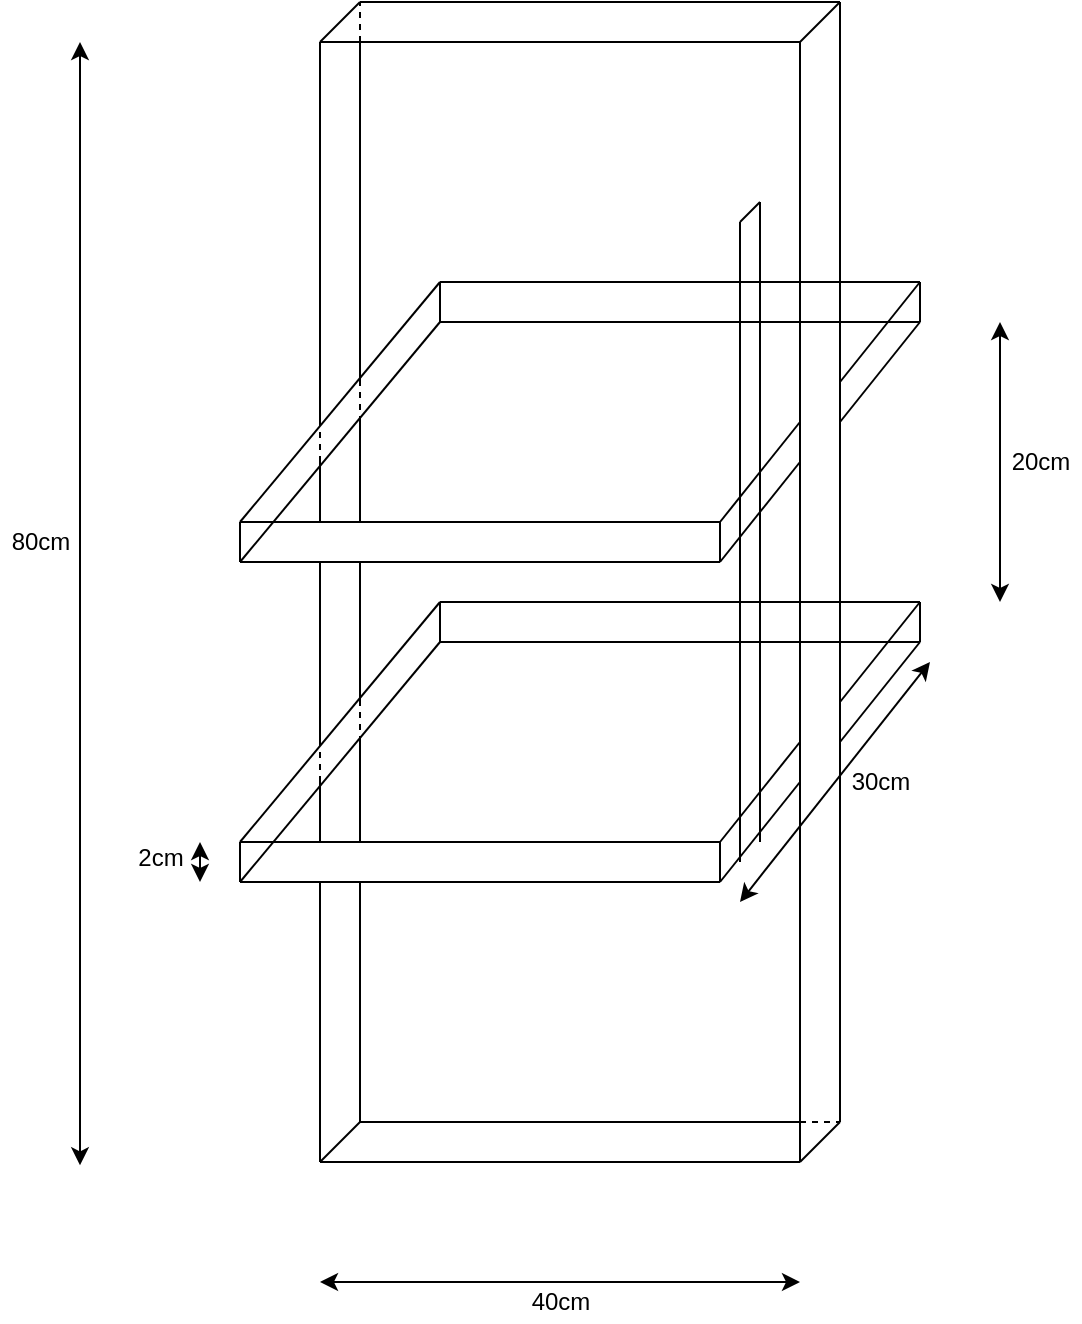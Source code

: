 <mxfile version="14.5.4" type="device"><diagram id="6JYmRKp4iEJ8yy-SfanK" name="Page-1"><mxGraphModel dx="723" dy="421" grid="1" gridSize="10" guides="1" tooltips="1" connect="1" arrows="1" fold="1" page="1" pageScale="1" pageWidth="850" pageHeight="1100" math="0" shadow="0"><root><mxCell id="0"/><mxCell id="1" parent="0"/><mxCell id="NDBfSo2iBZJsnqeshLes-1" value="" style="endArrow=none;html=1;" edge="1" parent="1"><mxGeometry width="50" height="50" relative="1" as="geometry"><mxPoint x="200" y="250" as="sourcePoint"/><mxPoint x="200" y="60" as="targetPoint"/></mxGeometry></mxCell><mxCell id="NDBfSo2iBZJsnqeshLes-2" value="" style="endArrow=none;html=1;" edge="1" parent="1"><mxGeometry width="50" height="50" relative="1" as="geometry"><mxPoint x="440" y="620" as="sourcePoint"/><mxPoint x="440" y="60" as="targetPoint"/></mxGeometry></mxCell><mxCell id="NDBfSo2iBZJsnqeshLes-3" value="" style="endArrow=none;html=1;" edge="1" parent="1"><mxGeometry width="50" height="50" relative="1" as="geometry"><mxPoint x="220" y="230" as="sourcePoint"/><mxPoint x="220" y="60" as="targetPoint"/></mxGeometry></mxCell><mxCell id="NDBfSo2iBZJsnqeshLes-4" value="" style="endArrow=none;html=1;" edge="1" parent="1"><mxGeometry width="50" height="50" relative="1" as="geometry"><mxPoint x="460" y="600" as="sourcePoint"/><mxPoint x="460" y="40" as="targetPoint"/></mxGeometry></mxCell><mxCell id="NDBfSo2iBZJsnqeshLes-5" value="" style="endArrow=none;html=1;" edge="1" parent="1"><mxGeometry width="50" height="50" relative="1" as="geometry"><mxPoint x="200" y="60" as="sourcePoint"/><mxPoint x="220" y="40" as="targetPoint"/></mxGeometry></mxCell><mxCell id="NDBfSo2iBZJsnqeshLes-8" value="" style="endArrow=none;html=1;" edge="1" parent="1"><mxGeometry width="50" height="50" relative="1" as="geometry"><mxPoint x="440" y="60" as="sourcePoint"/><mxPoint x="460" y="40" as="targetPoint"/></mxGeometry></mxCell><mxCell id="NDBfSo2iBZJsnqeshLes-9" value="" style="endArrow=none;html=1;" edge="1" parent="1"><mxGeometry width="50" height="50" relative="1" as="geometry"><mxPoint x="200" y="620" as="sourcePoint"/><mxPoint x="440" y="620" as="targetPoint"/></mxGeometry></mxCell><mxCell id="NDBfSo2iBZJsnqeshLes-10" value="" style="endArrow=none;html=1;" edge="1" parent="1"><mxGeometry width="50" height="50" relative="1" as="geometry"><mxPoint x="200" y="620" as="sourcePoint"/><mxPoint x="220" y="600" as="targetPoint"/></mxGeometry></mxCell><mxCell id="NDBfSo2iBZJsnqeshLes-11" value="" style="endArrow=none;html=1;" edge="1" parent="1"><mxGeometry width="50" height="50" relative="1" as="geometry"><mxPoint x="440" y="620" as="sourcePoint"/><mxPoint x="460" y="600" as="targetPoint"/></mxGeometry></mxCell><mxCell id="NDBfSo2iBZJsnqeshLes-12" value="" style="endArrow=none;html=1;" edge="1" parent="1"><mxGeometry width="50" height="50" relative="1" as="geometry"><mxPoint x="220" y="600" as="sourcePoint"/><mxPoint x="440" y="600" as="targetPoint"/></mxGeometry></mxCell><mxCell id="NDBfSo2iBZJsnqeshLes-14" value="" style="endArrow=none;html=1;" edge="1" parent="1"><mxGeometry width="50" height="50" relative="1" as="geometry"><mxPoint x="200" y="60" as="sourcePoint"/><mxPoint x="440" y="60" as="targetPoint"/></mxGeometry></mxCell><mxCell id="NDBfSo2iBZJsnqeshLes-15" value="" style="endArrow=none;html=1;" edge="1" parent="1"><mxGeometry width="50" height="50" relative="1" as="geometry"><mxPoint x="220" y="40" as="sourcePoint"/><mxPoint x="460" y="40" as="targetPoint"/></mxGeometry></mxCell><mxCell id="NDBfSo2iBZJsnqeshLes-16" value="" style="endArrow=none;html=1;" edge="1" parent="1"><mxGeometry width="50" height="50" relative="1" as="geometry"><mxPoint x="260" y="200" as="sourcePoint"/><mxPoint x="500" y="200" as="targetPoint"/></mxGeometry></mxCell><mxCell id="NDBfSo2iBZJsnqeshLes-17" value="" style="endArrow=none;html=1;" edge="1" parent="1"><mxGeometry width="50" height="50" relative="1" as="geometry"><mxPoint x="160" y="320" as="sourcePoint"/><mxPoint x="400" y="320" as="targetPoint"/></mxGeometry></mxCell><mxCell id="NDBfSo2iBZJsnqeshLes-18" value="" style="endArrow=none;html=1;" edge="1" parent="1"><mxGeometry width="50" height="50" relative="1" as="geometry"><mxPoint x="160" y="320" as="sourcePoint"/><mxPoint x="260" y="200" as="targetPoint"/></mxGeometry></mxCell><mxCell id="NDBfSo2iBZJsnqeshLes-19" value="" style="endArrow=none;html=1;" edge="1" parent="1"><mxGeometry width="50" height="50" relative="1" as="geometry"><mxPoint x="460" y="250" as="sourcePoint"/><mxPoint x="500" y="200" as="targetPoint"/></mxGeometry></mxCell><mxCell id="NDBfSo2iBZJsnqeshLes-20" value="" style="endArrow=none;html=1;" edge="1" parent="1"><mxGeometry width="50" height="50" relative="1" as="geometry"><mxPoint x="260" y="180" as="sourcePoint"/><mxPoint x="500" y="180" as="targetPoint"/></mxGeometry></mxCell><mxCell id="NDBfSo2iBZJsnqeshLes-21" value="" style="endArrow=none;html=1;" edge="1" parent="1"><mxGeometry width="50" height="50" relative="1" as="geometry"><mxPoint x="160" y="300" as="sourcePoint"/><mxPoint x="400" y="300" as="targetPoint"/></mxGeometry></mxCell><mxCell id="NDBfSo2iBZJsnqeshLes-22" value="" style="endArrow=none;html=1;" edge="1" parent="1"><mxGeometry width="50" height="50" relative="1" as="geometry"><mxPoint x="500" y="180" as="sourcePoint"/><mxPoint x="500" y="200" as="targetPoint"/></mxGeometry></mxCell><mxCell id="NDBfSo2iBZJsnqeshLes-23" value="" style="endArrow=none;html=1;" edge="1" parent="1"><mxGeometry width="50" height="50" relative="1" as="geometry"><mxPoint x="460" y="230" as="sourcePoint"/><mxPoint x="500" y="180" as="targetPoint"/></mxGeometry></mxCell><mxCell id="NDBfSo2iBZJsnqeshLes-24" value="" style="endArrow=none;html=1;" edge="1" parent="1"><mxGeometry width="50" height="50" relative="1" as="geometry"><mxPoint x="260" y="180" as="sourcePoint"/><mxPoint x="260" y="200" as="targetPoint"/></mxGeometry></mxCell><mxCell id="NDBfSo2iBZJsnqeshLes-25" value="" style="endArrow=none;html=1;" edge="1" parent="1"><mxGeometry width="50" height="50" relative="1" as="geometry"><mxPoint x="160" y="320" as="sourcePoint"/><mxPoint x="160" y="300" as="targetPoint"/></mxGeometry></mxCell><mxCell id="NDBfSo2iBZJsnqeshLes-26" value="" style="endArrow=none;html=1;" edge="1" parent="1"><mxGeometry width="50" height="50" relative="1" as="geometry"><mxPoint x="260" y="180" as="sourcePoint"/><mxPoint x="160" y="300" as="targetPoint"/></mxGeometry></mxCell><mxCell id="NDBfSo2iBZJsnqeshLes-49" value="" style="endArrow=none;html=1;" edge="1" parent="1"><mxGeometry width="50" height="50" relative="1" as="geometry"><mxPoint x="260" y="360" as="sourcePoint"/><mxPoint x="500" y="360" as="targetPoint"/></mxGeometry></mxCell><mxCell id="NDBfSo2iBZJsnqeshLes-50" value="" style="endArrow=none;html=1;" edge="1" parent="1"><mxGeometry width="50" height="50" relative="1" as="geometry"><mxPoint x="160" y="480" as="sourcePoint"/><mxPoint x="400" y="480" as="targetPoint"/></mxGeometry></mxCell><mxCell id="NDBfSo2iBZJsnqeshLes-51" value="" style="endArrow=none;html=1;" edge="1" parent="1"><mxGeometry width="50" height="50" relative="1" as="geometry"><mxPoint x="160" y="480" as="sourcePoint"/><mxPoint x="260" y="360" as="targetPoint"/></mxGeometry></mxCell><mxCell id="NDBfSo2iBZJsnqeshLes-52" value="" style="endArrow=none;html=1;" edge="1" parent="1"><mxGeometry width="50" height="50" relative="1" as="geometry"><mxPoint x="460" y="410" as="sourcePoint"/><mxPoint x="500" y="360" as="targetPoint"/></mxGeometry></mxCell><mxCell id="NDBfSo2iBZJsnqeshLes-53" value="" style="endArrow=none;html=1;" edge="1" parent="1"><mxGeometry width="50" height="50" relative="1" as="geometry"><mxPoint x="260" y="340" as="sourcePoint"/><mxPoint x="500" y="340" as="targetPoint"/></mxGeometry></mxCell><mxCell id="NDBfSo2iBZJsnqeshLes-54" value="" style="endArrow=none;html=1;" edge="1" parent="1"><mxGeometry width="50" height="50" relative="1" as="geometry"><mxPoint x="160" y="460" as="sourcePoint"/><mxPoint x="400" y="460" as="targetPoint"/></mxGeometry></mxCell><mxCell id="NDBfSo2iBZJsnqeshLes-55" value="" style="endArrow=none;html=1;" edge="1" parent="1"><mxGeometry width="50" height="50" relative="1" as="geometry"><mxPoint x="500" y="340" as="sourcePoint"/><mxPoint x="500" y="360" as="targetPoint"/></mxGeometry></mxCell><mxCell id="NDBfSo2iBZJsnqeshLes-56" value="" style="endArrow=none;html=1;" edge="1" parent="1"><mxGeometry width="50" height="50" relative="1" as="geometry"><mxPoint x="460" y="390" as="sourcePoint"/><mxPoint x="500" y="340" as="targetPoint"/></mxGeometry></mxCell><mxCell id="NDBfSo2iBZJsnqeshLes-57" value="" style="endArrow=none;html=1;" edge="1" parent="1"><mxGeometry width="50" height="50" relative="1" as="geometry"><mxPoint x="260" y="340" as="sourcePoint"/><mxPoint x="260" y="360" as="targetPoint"/></mxGeometry></mxCell><mxCell id="NDBfSo2iBZJsnqeshLes-58" value="" style="endArrow=none;html=1;" edge="1" parent="1"><mxGeometry width="50" height="50" relative="1" as="geometry"><mxPoint x="160" y="480" as="sourcePoint"/><mxPoint x="160" y="460" as="targetPoint"/></mxGeometry></mxCell><mxCell id="NDBfSo2iBZJsnqeshLes-59" value="" style="endArrow=none;html=1;" edge="1" parent="1"><mxGeometry width="50" height="50" relative="1" as="geometry"><mxPoint x="260" y="340" as="sourcePoint"/><mxPoint x="160" y="460" as="targetPoint"/></mxGeometry></mxCell><mxCell id="NDBfSo2iBZJsnqeshLes-71" value="" style="endArrow=none;html=1;" edge="1" parent="1"><mxGeometry width="50" height="50" relative="1" as="geometry"><mxPoint x="400" y="460" as="sourcePoint"/><mxPoint x="440" y="410" as="targetPoint"/></mxGeometry></mxCell><mxCell id="NDBfSo2iBZJsnqeshLes-72" value="" style="endArrow=none;html=1;" edge="1" parent="1"><mxGeometry width="50" height="50" relative="1" as="geometry"><mxPoint x="400" y="480" as="sourcePoint"/><mxPoint x="440" y="430" as="targetPoint"/></mxGeometry></mxCell><mxCell id="NDBfSo2iBZJsnqeshLes-73" value="" style="endArrow=none;html=1;" edge="1" parent="1"><mxGeometry width="50" height="50" relative="1" as="geometry"><mxPoint x="400" y="300" as="sourcePoint"/><mxPoint x="440" y="250" as="targetPoint"/></mxGeometry></mxCell><mxCell id="NDBfSo2iBZJsnqeshLes-74" value="" style="endArrow=none;html=1;" edge="1" parent="1"><mxGeometry width="50" height="50" relative="1" as="geometry"><mxPoint x="400" y="320" as="sourcePoint"/><mxPoint x="440" y="270" as="targetPoint"/></mxGeometry></mxCell><mxCell id="NDBfSo2iBZJsnqeshLes-75" value="" style="endArrow=none;html=1;" edge="1" parent="1"><mxGeometry width="50" height="50" relative="1" as="geometry"><mxPoint x="400" y="320" as="sourcePoint"/><mxPoint x="400" y="300" as="targetPoint"/></mxGeometry></mxCell><mxCell id="NDBfSo2iBZJsnqeshLes-76" value="" style="endArrow=none;html=1;" edge="1" parent="1"><mxGeometry width="50" height="50" relative="1" as="geometry"><mxPoint x="400" y="460" as="sourcePoint"/><mxPoint x="400" y="480" as="targetPoint"/></mxGeometry></mxCell><mxCell id="NDBfSo2iBZJsnqeshLes-77" value="" style="endArrow=none;html=1;" edge="1" parent="1"><mxGeometry width="50" height="50" relative="1" as="geometry"><mxPoint x="200" y="620" as="sourcePoint"/><mxPoint x="200" y="480" as="targetPoint"/></mxGeometry></mxCell><mxCell id="NDBfSo2iBZJsnqeshLes-78" value="" style="endArrow=none;html=1;" edge="1" parent="1"><mxGeometry width="50" height="50" relative="1" as="geometry"><mxPoint x="220" y="600" as="sourcePoint"/><mxPoint x="220" y="480" as="targetPoint"/></mxGeometry></mxCell><mxCell id="NDBfSo2iBZJsnqeshLes-79" value="" style="endArrow=none;html=1;" edge="1" parent="1"><mxGeometry width="50" height="50" relative="1" as="geometry"><mxPoint x="200" y="410" as="sourcePoint"/><mxPoint x="200" y="320" as="targetPoint"/></mxGeometry></mxCell><mxCell id="NDBfSo2iBZJsnqeshLes-80" value="" style="endArrow=none;html=1;" edge="1" parent="1"><mxGeometry width="50" height="50" relative="1" as="geometry"><mxPoint x="220" y="390" as="sourcePoint"/><mxPoint x="220" y="320" as="targetPoint"/></mxGeometry></mxCell><mxCell id="NDBfSo2iBZJsnqeshLes-81" value="" style="endArrow=none;html=1;" edge="1" parent="1"><mxGeometry width="50" height="50" relative="1" as="geometry"><mxPoint x="200" y="460" as="sourcePoint"/><mxPoint x="200" y="430" as="targetPoint"/></mxGeometry></mxCell><mxCell id="NDBfSo2iBZJsnqeshLes-82" value="" style="endArrow=none;html=1;" edge="1" parent="1"><mxGeometry width="50" height="50" relative="1" as="geometry"><mxPoint x="220" y="460" as="sourcePoint"/><mxPoint x="220" y="410" as="targetPoint"/></mxGeometry></mxCell><mxCell id="NDBfSo2iBZJsnqeshLes-83" value="" style="endArrow=none;html=1;" edge="1" parent="1"><mxGeometry width="50" height="50" relative="1" as="geometry"><mxPoint x="200" y="300" as="sourcePoint"/><mxPoint x="200" y="270" as="targetPoint"/></mxGeometry></mxCell><mxCell id="NDBfSo2iBZJsnqeshLes-84" value="" style="endArrow=none;html=1;" edge="1" parent="1"><mxGeometry width="50" height="50" relative="1" as="geometry"><mxPoint x="220" y="300" as="sourcePoint"/><mxPoint x="220" y="250" as="targetPoint"/></mxGeometry></mxCell><mxCell id="NDBfSo2iBZJsnqeshLes-85" value="" style="endArrow=classic;startArrow=classic;html=1;" edge="1" parent="1"><mxGeometry width="50" height="50" relative="1" as="geometry"><mxPoint x="80" y="621.67" as="sourcePoint"/><mxPoint x="80" y="60.003" as="targetPoint"/></mxGeometry></mxCell><mxCell id="NDBfSo2iBZJsnqeshLes-86" value="" style="endArrow=classic;startArrow=classic;html=1;" edge="1" parent="1"><mxGeometry width="50" height="50" relative="1" as="geometry"><mxPoint x="540" y="340" as="sourcePoint"/><mxPoint x="540" y="200" as="targetPoint"/></mxGeometry></mxCell><mxCell id="NDBfSo2iBZJsnqeshLes-87" value="" style="endArrow=classic;startArrow=classic;html=1;" edge="1" parent="1"><mxGeometry width="50" height="50" relative="1" as="geometry"><mxPoint x="200" y="680" as="sourcePoint"/><mxPoint x="440" y="680" as="targetPoint"/></mxGeometry></mxCell><mxCell id="NDBfSo2iBZJsnqeshLes-89" value="" style="endArrow=none;dashed=1;html=1;" edge="1" parent="1"><mxGeometry width="50" height="50" relative="1" as="geometry"><mxPoint x="220" y="250" as="sourcePoint"/><mxPoint x="220" y="230" as="targetPoint"/></mxGeometry></mxCell><mxCell id="NDBfSo2iBZJsnqeshLes-90" value="" style="endArrow=none;dashed=1;html=1;" edge="1" parent="1"><mxGeometry width="50" height="50" relative="1" as="geometry"><mxPoint x="200" y="270" as="sourcePoint"/><mxPoint x="200" y="250" as="targetPoint"/></mxGeometry></mxCell><mxCell id="NDBfSo2iBZJsnqeshLes-91" value="" style="endArrow=none;dashed=1;html=1;" edge="1" parent="1"><mxGeometry width="50" height="50" relative="1" as="geometry"><mxPoint x="200" y="430" as="sourcePoint"/><mxPoint x="200" y="410" as="targetPoint"/></mxGeometry></mxCell><mxCell id="NDBfSo2iBZJsnqeshLes-92" value="" style="endArrow=none;dashed=1;html=1;" edge="1" parent="1"><mxGeometry width="50" height="50" relative="1" as="geometry"><mxPoint x="220" y="410" as="sourcePoint"/><mxPoint x="220" y="390" as="targetPoint"/></mxGeometry></mxCell><mxCell id="NDBfSo2iBZJsnqeshLes-95" value="" style="endArrow=none;dashed=1;html=1;" edge="1" parent="1"><mxGeometry width="50" height="50" relative="1" as="geometry"><mxPoint x="440" y="600" as="sourcePoint"/><mxPoint x="460" y="600" as="targetPoint"/></mxGeometry></mxCell><mxCell id="NDBfSo2iBZJsnqeshLes-96" value="" style="endArrow=none;dashed=1;html=1;" edge="1" parent="1"><mxGeometry width="50" height="50" relative="1" as="geometry"><mxPoint x="220" y="60" as="sourcePoint"/><mxPoint x="220" y="40" as="targetPoint"/></mxGeometry></mxCell><mxCell id="NDBfSo2iBZJsnqeshLes-98" value="20cm" style="text;html=1;align=center;verticalAlign=middle;resizable=0;points=[];autosize=1;" vertex="1" parent="1"><mxGeometry x="540" y="260" width="40" height="20" as="geometry"/></mxCell><mxCell id="NDBfSo2iBZJsnqeshLes-99" value="80cm" style="text;html=1;align=center;verticalAlign=middle;resizable=0;points=[];autosize=1;" vertex="1" parent="1"><mxGeometry x="40" y="300" width="40" height="20" as="geometry"/></mxCell><mxCell id="NDBfSo2iBZJsnqeshLes-100" value="40cm" style="text;html=1;align=center;verticalAlign=middle;resizable=0;points=[];autosize=1;" vertex="1" parent="1"><mxGeometry x="300" y="680" width="40" height="20" as="geometry"/></mxCell><mxCell id="NDBfSo2iBZJsnqeshLes-101" value="" style="endArrow=classic;startArrow=classic;html=1;" edge="1" parent="1"><mxGeometry width="50" height="50" relative="1" as="geometry"><mxPoint x="410" y="490" as="sourcePoint"/><mxPoint x="505" y="370" as="targetPoint"/></mxGeometry></mxCell><mxCell id="NDBfSo2iBZJsnqeshLes-102" value="30cm" style="text;html=1;align=center;verticalAlign=middle;resizable=0;points=[];autosize=1;" vertex="1" parent="1"><mxGeometry x="460" y="420" width="40" height="20" as="geometry"/></mxCell><mxCell id="NDBfSo2iBZJsnqeshLes-105" value="" style="shape=image;html=1;verticalAlign=top;verticalLabelPosition=bottom;labelBackgroundColor=#ffffff;imageAspect=0;aspect=fixed;image=https://cdn0.iconfinder.com/data/icons/octicons/1024/primitive-dot-128.png" vertex="1" parent="1"><mxGeometry x="440" y="242" width="18" height="18" as="geometry"/></mxCell><mxCell id="NDBfSo2iBZJsnqeshLes-106" value="" style="shape=image;html=1;verticalAlign=top;verticalLabelPosition=bottom;labelBackgroundColor=#ffffff;imageAspect=0;aspect=fixed;image=https://cdn0.iconfinder.com/data/icons/octicons/1024/primitive-dot-128.png" vertex="1" parent="1"><mxGeometry x="440" y="402" width="18" height="18" as="geometry"/></mxCell><mxCell id="NDBfSo2iBZJsnqeshLes-107" value="" style="shape=image;html=1;verticalAlign=top;verticalLabelPosition=bottom;labelBackgroundColor=#ffffff;imageAspect=0;aspect=fixed;image=https://cdn0.iconfinder.com/data/icons/octicons/1024/primitive-dot-128.png" vertex="1" parent="1"><mxGeometry x="200" y="242" width="18" height="18" as="geometry"/></mxCell><mxCell id="NDBfSo2iBZJsnqeshLes-110" value="" style="shape=image;html=1;verticalAlign=top;verticalLabelPosition=bottom;labelBackgroundColor=#ffffff;imageAspect=0;aspect=fixed;image=https://cdn0.iconfinder.com/data/icons/octicons/1024/primitive-dot-128.png" vertex="1" parent="1"><mxGeometry x="200" y="402" width="18" height="18" as="geometry"/></mxCell><mxCell id="NDBfSo2iBZJsnqeshLes-112" value="" style="endArrow=none;html=1;" edge="1" parent="1"><mxGeometry width="50" height="50" relative="1" as="geometry"><mxPoint x="410" y="470" as="sourcePoint"/><mxPoint x="410" y="150" as="targetPoint"/></mxGeometry></mxCell><mxCell id="NDBfSo2iBZJsnqeshLes-113" value="" style="endArrow=none;html=1;" edge="1" parent="1"><mxGeometry width="50" height="50" relative="1" as="geometry"><mxPoint x="420" y="460" as="sourcePoint"/><mxPoint x="420" y="140" as="targetPoint"/></mxGeometry></mxCell><mxCell id="NDBfSo2iBZJsnqeshLes-114" value="" style="endArrow=none;html=1;" edge="1" parent="1"><mxGeometry width="50" height="50" relative="1" as="geometry"><mxPoint x="410" y="150" as="sourcePoint"/><mxPoint x="420" y="140" as="targetPoint"/></mxGeometry></mxCell><mxCell id="NDBfSo2iBZJsnqeshLes-116" value="" style="shape=image;html=1;verticalAlign=top;verticalLabelPosition=bottom;labelBackgroundColor=#ffffff;imageAspect=0;aspect=fixed;image=https://cdn0.iconfinder.com/data/icons/octicons/1024/primitive-dot-128.png" vertex="1" parent="1"><mxGeometry x="407" y="282" width="18" height="18" as="geometry"/></mxCell><mxCell id="NDBfSo2iBZJsnqeshLes-117" value="" style="shape=image;html=1;verticalAlign=top;verticalLabelPosition=bottom;labelBackgroundColor=#ffffff;imageAspect=0;aspect=fixed;image=https://cdn0.iconfinder.com/data/icons/octicons/1024/primitive-dot-128.png" vertex="1" parent="1"><mxGeometry x="407" y="440" width="18" height="18" as="geometry"/></mxCell><mxCell id="NDBfSo2iBZJsnqeshLes-120" value="" style="endArrow=classic;startArrow=classic;html=1;" edge="1" parent="1"><mxGeometry width="50" height="50" relative="1" as="geometry"><mxPoint x="140" y="480" as="sourcePoint"/><mxPoint x="140" y="460" as="targetPoint"/></mxGeometry></mxCell><mxCell id="NDBfSo2iBZJsnqeshLes-121" value="2cm" style="text;html=1;align=center;verticalAlign=middle;resizable=0;points=[];autosize=1;" vertex="1" parent="1"><mxGeometry x="100" y="458" width="40" height="20" as="geometry"/></mxCell></root></mxGraphModel></diagram></mxfile>